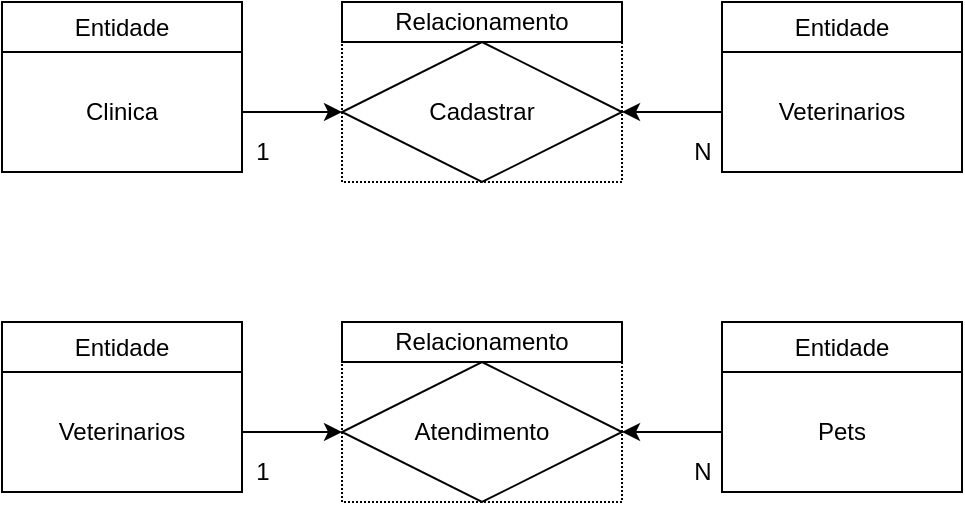 <mxfile version="14.1.8" type="device"><diagram id="UzwfcoGWtlk6J4LMGT1N" name="Page-1"><mxGraphModel dx="1089" dy="708" grid="1" gridSize="10" guides="1" tooltips="1" connect="1" arrows="1" fold="1" page="1" pageScale="1" pageWidth="827" pageHeight="1169" math="0" shadow="0"><root><mxCell id="0"/><mxCell id="1" parent="0"/><mxCell id="EqxjWTopsq-pH-dDxfEC-23" value="" style="whiteSpace=wrap;html=1;dashed=1;dashPattern=1 1;" vertex="1" parent="1"><mxGeometry x="190" y="30" width="140" height="70" as="geometry"/></mxCell><mxCell id="EqxjWTopsq-pH-dDxfEC-24" style="edgeStyle=orthogonalEdgeStyle;rounded=0;orthogonalLoop=1;jettySize=auto;html=1;" edge="1" parent="1" source="EqxjWTopsq-pH-dDxfEC-25" target="EqxjWTopsq-pH-dDxfEC-28"><mxGeometry relative="1" as="geometry"/></mxCell><mxCell id="EqxjWTopsq-pH-dDxfEC-25" value="Clinica" style="whiteSpace=wrap;html=1;" vertex="1" parent="1"><mxGeometry x="20" y="35" width="120" height="60" as="geometry"/></mxCell><mxCell id="EqxjWTopsq-pH-dDxfEC-26" value="" style="edgeStyle=orthogonalEdgeStyle;rounded=0;orthogonalLoop=1;jettySize=auto;html=1;" edge="1" parent="1" source="EqxjWTopsq-pH-dDxfEC-27" target="EqxjWTopsq-pH-dDxfEC-28"><mxGeometry relative="1" as="geometry"/></mxCell><mxCell id="EqxjWTopsq-pH-dDxfEC-27" value="Veterinarios" style="whiteSpace=wrap;html=1;" vertex="1" parent="1"><mxGeometry x="380" y="35" width="120" height="60" as="geometry"/></mxCell><mxCell id="EqxjWTopsq-pH-dDxfEC-28" value="Cadastrar" style="rhombus;whiteSpace=wrap;html=1;" vertex="1" parent="1"><mxGeometry x="190" y="30" width="140" height="70" as="geometry"/></mxCell><mxCell id="EqxjWTopsq-pH-dDxfEC-29" value="1" style="text;html=1;align=center;verticalAlign=middle;resizable=0;points=[];autosize=1;" vertex="1" parent="1"><mxGeometry x="140" y="75" width="20" height="20" as="geometry"/></mxCell><mxCell id="EqxjWTopsq-pH-dDxfEC-30" value="N" style="text;html=1;align=center;verticalAlign=middle;resizable=0;points=[];autosize=1;" vertex="1" parent="1"><mxGeometry x="360" y="75" width="20" height="20" as="geometry"/></mxCell><mxCell id="EqxjWTopsq-pH-dDxfEC-31" value="Entidade" style="whiteSpace=wrap;html=1;" vertex="1" parent="1"><mxGeometry x="20" y="10" width="120" height="25" as="geometry"/></mxCell><mxCell id="EqxjWTopsq-pH-dDxfEC-32" value="Entidade" style="whiteSpace=wrap;html=1;" vertex="1" parent="1"><mxGeometry x="380" y="10" width="120" height="25" as="geometry"/></mxCell><mxCell id="EqxjWTopsq-pH-dDxfEC-33" value="Relacionamento" style="whiteSpace=wrap;html=1;" vertex="1" parent="1"><mxGeometry x="190" y="10" width="140" height="20" as="geometry"/></mxCell><mxCell id="EqxjWTopsq-pH-dDxfEC-34" value="" style="whiteSpace=wrap;html=1;dashed=1;dashPattern=1 1;" vertex="1" parent="1"><mxGeometry x="190" y="190" width="140" height="70" as="geometry"/></mxCell><mxCell id="EqxjWTopsq-pH-dDxfEC-35" style="edgeStyle=orthogonalEdgeStyle;rounded=0;orthogonalLoop=1;jettySize=auto;html=1;" edge="1" parent="1" source="EqxjWTopsq-pH-dDxfEC-36" target="EqxjWTopsq-pH-dDxfEC-39"><mxGeometry relative="1" as="geometry"/></mxCell><mxCell id="EqxjWTopsq-pH-dDxfEC-36" value="Veterinarios" style="whiteSpace=wrap;html=1;" vertex="1" parent="1"><mxGeometry x="20" y="195" width="120" height="60" as="geometry"/></mxCell><mxCell id="EqxjWTopsq-pH-dDxfEC-37" value="" style="edgeStyle=orthogonalEdgeStyle;rounded=0;orthogonalLoop=1;jettySize=auto;html=1;" edge="1" parent="1" source="EqxjWTopsq-pH-dDxfEC-38" target="EqxjWTopsq-pH-dDxfEC-39"><mxGeometry relative="1" as="geometry"/></mxCell><mxCell id="EqxjWTopsq-pH-dDxfEC-38" value="Pets" style="whiteSpace=wrap;html=1;" vertex="1" parent="1"><mxGeometry x="380" y="195" width="120" height="60" as="geometry"/></mxCell><mxCell id="EqxjWTopsq-pH-dDxfEC-39" value="Atendimento" style="rhombus;whiteSpace=wrap;html=1;" vertex="1" parent="1"><mxGeometry x="190" y="190" width="140" height="70" as="geometry"/></mxCell><mxCell id="EqxjWTopsq-pH-dDxfEC-40" value="1" style="text;html=1;align=center;verticalAlign=middle;resizable=0;points=[];autosize=1;" vertex="1" parent="1"><mxGeometry x="140" y="235" width="20" height="20" as="geometry"/></mxCell><mxCell id="EqxjWTopsq-pH-dDxfEC-41" value="N" style="text;html=1;align=center;verticalAlign=middle;resizable=0;points=[];autosize=1;" vertex="1" parent="1"><mxGeometry x="360" y="235" width="20" height="20" as="geometry"/></mxCell><mxCell id="EqxjWTopsq-pH-dDxfEC-42" value="Entidade" style="whiteSpace=wrap;html=1;" vertex="1" parent="1"><mxGeometry x="20" y="170" width="120" height="25" as="geometry"/></mxCell><mxCell id="EqxjWTopsq-pH-dDxfEC-43" value="Entidade" style="whiteSpace=wrap;html=1;" vertex="1" parent="1"><mxGeometry x="380" y="170" width="120" height="25" as="geometry"/></mxCell><mxCell id="EqxjWTopsq-pH-dDxfEC-44" value="Relacionamento" style="whiteSpace=wrap;html=1;" vertex="1" parent="1"><mxGeometry x="190" y="170" width="140" height="20" as="geometry"/></mxCell></root></mxGraphModel></diagram></mxfile>